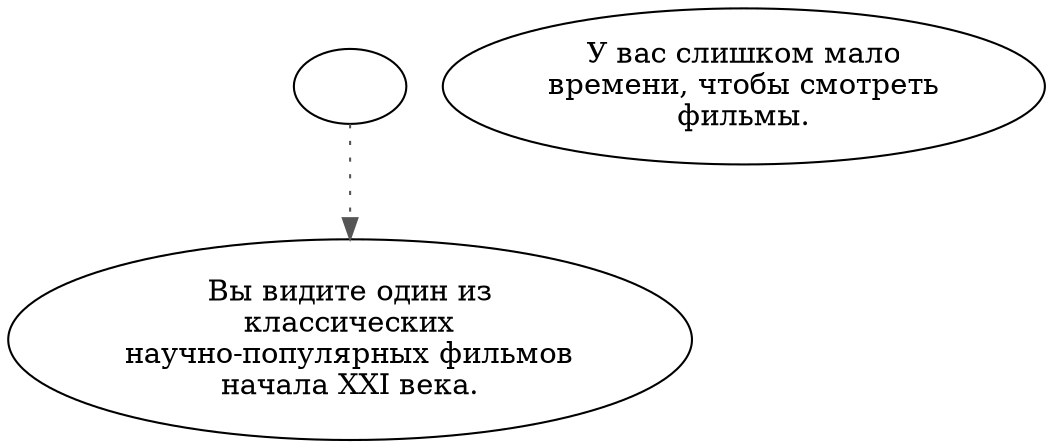 digraph valtmon {
  "start" [style=filled       fillcolor="#FFFFFF"       color="#000000"]
  "start" -> "description_p_proc" [style=dotted color="#555555"]
  "start" [label=""]
  "description_p_proc" [style=filled       fillcolor="#FFFFFF"       color="#000000"]
  "description_p_proc" [label="Вы видите один из\nклассических\nнаучно-популярных фильмов\nначала XXI века."]
  "use_p_proc" [style=filled       fillcolor="#FFFFFF"       color="#000000"]
  "use_p_proc" [label="У вас слишком мало\nвремени, чтобы смотреть\nфильмы."]
}
